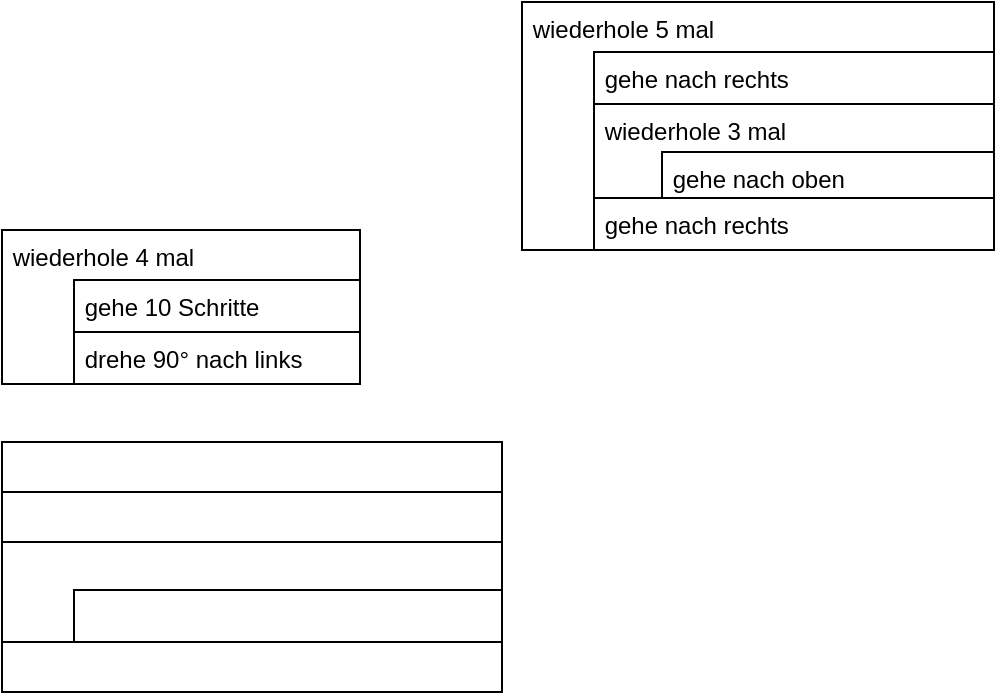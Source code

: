 <mxfile version="26.0.6" pages="2">
  <diagram name="Wiederholung" id="fxJKZWlCCIAiSNxTkQP0">
    <mxGraphModel dx="794" dy="499" grid="0" gridSize="10" guides="1" tooltips="1" connect="1" arrows="1" fold="1" page="1" pageScale="1" pageWidth="827" pageHeight="1169" math="0" shadow="0">
      <root>
        <mxCell id="0" />
        <mxCell id="1" parent="0" />
        <mxCell id="rZGewC-Qt5ic17o-jG2J-1" value="&amp;nbsp;wiederhole 4 mal" style="rounded=0;whiteSpace=wrap;html=1;align=left;verticalAlign=top;" parent="1" vertex="1">
          <mxGeometry x="256" y="187" width="179" height="77" as="geometry" />
        </mxCell>
        <mxCell id="rZGewC-Qt5ic17o-jG2J-2" value="&amp;nbsp;gehe 10 Schritte" style="rounded=0;whiteSpace=wrap;html=1;align=left;verticalAlign=top;" parent="1" vertex="1">
          <mxGeometry x="292" y="212" width="143" height="26" as="geometry" />
        </mxCell>
        <mxCell id="rZGewC-Qt5ic17o-jG2J-3" value="&amp;nbsp;drehe 90° nach links" style="rounded=0;whiteSpace=wrap;html=1;align=left;verticalAlign=top;" parent="1" vertex="1">
          <mxGeometry x="292" y="238" width="143" height="26" as="geometry" />
        </mxCell>
        <mxCell id="rZGewC-Qt5ic17o-jG2J-4" value="" style="rounded=0;whiteSpace=wrap;html=1;align=left;verticalAlign=top;" parent="1" vertex="1">
          <mxGeometry x="256" y="342" width="250" height="51" as="geometry" />
        </mxCell>
        <mxCell id="rZGewC-Qt5ic17o-jG2J-5" value="" style="rounded=0;whiteSpace=wrap;html=1;align=left;verticalAlign=top;" parent="1" vertex="1">
          <mxGeometry x="292" y="367" width="214" height="26" as="geometry" />
        </mxCell>
        <mxCell id="rZGewC-Qt5ic17o-jG2J-7" value="" style="rounded=0;whiteSpace=wrap;html=1;align=left;verticalAlign=top;" parent="1" vertex="1">
          <mxGeometry x="256" y="318" width="250" height="25" as="geometry" />
        </mxCell>
        <mxCell id="rZGewC-Qt5ic17o-jG2J-8" value="" style="rounded=0;whiteSpace=wrap;html=1;align=left;verticalAlign=top;" parent="1" vertex="1">
          <mxGeometry x="256" y="293" width="250" height="25" as="geometry" />
        </mxCell>
        <mxCell id="rZGewC-Qt5ic17o-jG2J-9" value="" style="rounded=0;whiteSpace=wrap;html=1;align=left;verticalAlign=top;" parent="1" vertex="1">
          <mxGeometry x="256" y="393" width="250" height="25" as="geometry" />
        </mxCell>
        <mxCell id="rZGewC-Qt5ic17o-jG2J-10" value="&amp;nbsp;wiederhole 5 mal" style="rounded=0;whiteSpace=wrap;html=1;align=left;verticalAlign=top;" parent="1" vertex="1">
          <mxGeometry x="516" y="73" width="236" height="124" as="geometry" />
        </mxCell>
        <mxCell id="rZGewC-Qt5ic17o-jG2J-11" value="&amp;nbsp;gehe nach rechts" style="rounded=0;whiteSpace=wrap;html=1;align=left;verticalAlign=top;" parent="1" vertex="1">
          <mxGeometry x="552" y="98" width="200" height="26" as="geometry" />
        </mxCell>
        <mxCell id="rZGewC-Qt5ic17o-jG2J-12" value="&amp;nbsp;wiederhole 3 mal" style="rounded=0;whiteSpace=wrap;html=1;align=left;verticalAlign=top;" parent="1" vertex="1">
          <mxGeometry x="552" y="124" width="200" height="50" as="geometry" />
        </mxCell>
        <mxCell id="rZGewC-Qt5ic17o-jG2J-13" value="&amp;nbsp;gehe nach oben" style="rounded=0;whiteSpace=wrap;html=1;align=left;verticalAlign=top;" parent="1" vertex="1">
          <mxGeometry x="586" y="148" width="166" height="26" as="geometry" />
        </mxCell>
        <mxCell id="rZGewC-Qt5ic17o-jG2J-14" value="&amp;nbsp;gehe nach rechts" style="rounded=0;whiteSpace=wrap;html=1;align=left;verticalAlign=top;" parent="1" vertex="1">
          <mxGeometry x="552" y="171" width="200" height="26" as="geometry" />
        </mxCell>
      </root>
    </mxGraphModel>
  </diagram>
  <diagram id="41RWlp7ahP6p-kArq-zs" name="Bedingte Anweisung">
    <mxGraphModel dx="318" dy="200" grid="0" gridSize="10" guides="1" tooltips="1" connect="1" arrows="1" fold="1" page="1" pageScale="1" pageWidth="827" pageHeight="1169" math="0" shadow="0">
      <root>
        <mxCell id="0" />
        <mxCell id="1" parent="0" />
        <mxCell id="xBayoCm-xm0rbq74GYGa-1" value="Wecker klingelt?" style="rounded=0;whiteSpace=wrap;html=1;align=center;verticalAlign=top;" vertex="1" parent="1">
          <mxGeometry x="122" y="114" width="170" height="95" as="geometry" />
        </mxCell>
        <mxCell id="xBayoCm-xm0rbq74GYGa-2" value="&amp;nbsp;aufstehen" style="rounded=0;whiteSpace=wrap;html=1;align=left;verticalAlign=top;" vertex="1" parent="1">
          <mxGeometry x="122" y="157" width="85" height="27" as="geometry" />
        </mxCell>
        <mxCell id="xBayoCm-xm0rbq74GYGa-3" value="&amp;nbsp;frühstücken" style="rounded=0;whiteSpace=wrap;html=1;align=left;verticalAlign=top;" vertex="1" parent="1">
          <mxGeometry x="122" y="183" width="85" height="26" as="geometry" />
        </mxCell>
        <mxCell id="xBayoCm-xm0rbq74GYGa-4" value="&amp;nbsp;" style="rounded=0;whiteSpace=wrap;html=1;align=left;verticalAlign=top;" vertex="1" parent="1">
          <mxGeometry x="207" y="157" width="85" height="52" as="geometry" />
        </mxCell>
        <mxCell id="xBayoCm-xm0rbq74GYGa-5" value="" style="endArrow=none;html=1;rounded=0;exitX=1;exitY=1;exitDx=0;exitDy=0;entryX=1;entryY=0;entryDx=0;entryDy=0;" edge="1" parent="1" source="xBayoCm-xm0rbq74GYGa-3" target="xBayoCm-xm0rbq74GYGa-4">
          <mxGeometry width="50" height="50" relative="1" as="geometry">
            <mxPoint x="383" y="286" as="sourcePoint" />
            <mxPoint x="433" y="236" as="targetPoint" />
          </mxGeometry>
        </mxCell>
        <mxCell id="xBayoCm-xm0rbq74GYGa-6" value="" style="endArrow=none;html=1;rounded=0;exitX=0;exitY=0;exitDx=0;exitDy=0;entryX=0;entryY=0;entryDx=0;entryDy=0;" edge="1" parent="1" source="xBayoCm-xm0rbq74GYGa-1" target="xBayoCm-xm0rbq74GYGa-4">
          <mxGeometry width="50" height="50" relative="1" as="geometry">
            <mxPoint x="383" y="286" as="sourcePoint" />
            <mxPoint x="433" y="236" as="targetPoint" />
          </mxGeometry>
        </mxCell>
        <mxCell id="xBayoCm-xm0rbq74GYGa-7" value="" style="endArrow=none;html=1;rounded=0;exitX=0;exitY=0;exitDx=0;exitDy=0;entryX=1;entryY=0;entryDx=0;entryDy=0;" edge="1" parent="1" source="xBayoCm-xm0rbq74GYGa-4" target="xBayoCm-xm0rbq74GYGa-1">
          <mxGeometry width="50" height="50" relative="1" as="geometry">
            <mxPoint x="132" y="124" as="sourcePoint" />
            <mxPoint x="217" y="167" as="targetPoint" />
          </mxGeometry>
        </mxCell>
        <mxCell id="xBayoCm-xm0rbq74GYGa-8" value="ja" style="text;html=1;align=center;verticalAlign=middle;whiteSpace=wrap;rounded=0;" vertex="1" parent="1">
          <mxGeometry x="106" y="132" width="60" height="30" as="geometry" />
        </mxCell>
        <mxCell id="xBayoCm-xm0rbq74GYGa-9" value="nein" style="text;html=1;align=center;verticalAlign=middle;whiteSpace=wrap;rounded=0;" vertex="1" parent="1">
          <mxGeometry x="244" y="132" width="60" height="30" as="geometry" />
        </mxCell>
      </root>
    </mxGraphModel>
  </diagram>
</mxfile>
